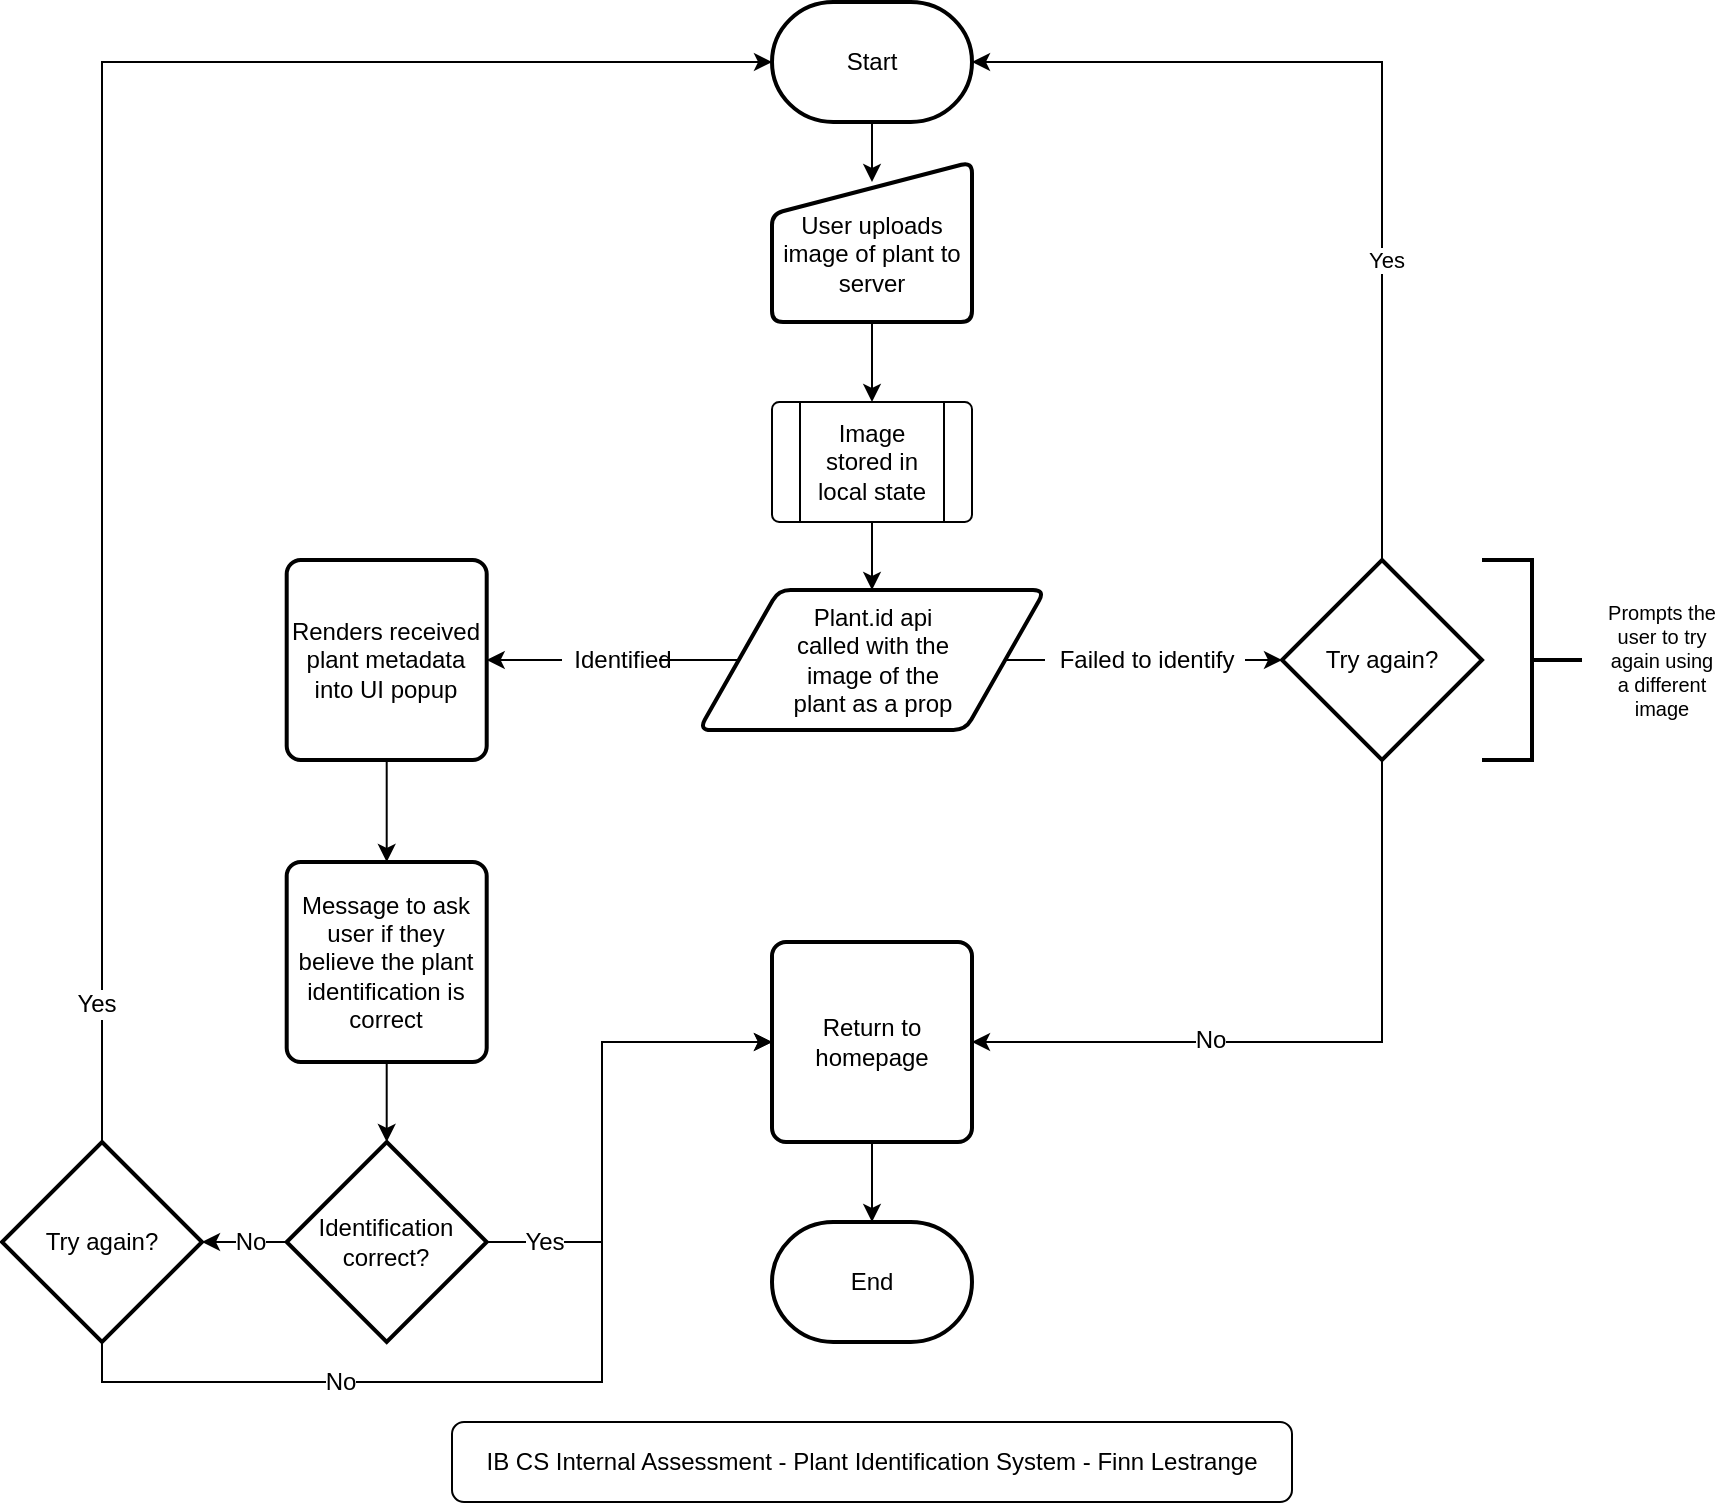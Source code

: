 <mxfile version="15.8.3" type="github">
  <diagram id="MHLL9antqY9xu1P00Trq" name="Page-1">
    <mxGraphModel dx="2370" dy="1175" grid="1" gridSize="10" guides="1" tooltips="1" connect="1" arrows="1" fold="1" page="1" pageScale="1" pageWidth="1169" pageHeight="827" math="0" shadow="0">
      <root>
        <mxCell id="0" />
        <mxCell id="1" parent="0" />
        <mxCell id="odGo4AvadJXL_m75QrnM-1" value="IB CS Internal Assessment - Plant Identification System - Finn Lestrange" style="rounded=1;whiteSpace=wrap;html=1;" parent="1" vertex="1">
          <mxGeometry x="375" y="760" width="420" height="40" as="geometry" />
        </mxCell>
        <mxCell id="odGo4AvadJXL_m75QrnM-4" style="edgeStyle=orthogonalEdgeStyle;rounded=0;orthogonalLoop=1;jettySize=auto;html=1;exitX=0.5;exitY=1;exitDx=0;exitDy=0;exitPerimeter=0;entryX=0.5;entryY=0.125;entryDx=0;entryDy=0;entryPerimeter=0;" parent="1" source="odGo4AvadJXL_m75QrnM-2" target="odGo4AvadJXL_m75QrnM-3" edge="1">
          <mxGeometry relative="1" as="geometry" />
        </mxCell>
        <mxCell id="odGo4AvadJXL_m75QrnM-2" value="Start" style="strokeWidth=2;html=1;shape=mxgraph.flowchart.terminator;whiteSpace=wrap;" parent="1" vertex="1">
          <mxGeometry x="535" y="50" width="100" height="60" as="geometry" />
        </mxCell>
        <mxCell id="odGo4AvadJXL_m75QrnM-6" style="edgeStyle=orthogonalEdgeStyle;rounded=0;orthogonalLoop=1;jettySize=auto;html=1;exitX=0.5;exitY=1;exitDx=0;exitDy=0;entryX=0.5;entryY=0;entryDx=0;entryDy=0;" parent="1" source="odGo4AvadJXL_m75QrnM-3" target="odGo4AvadJXL_m75QrnM-5" edge="1">
          <mxGeometry relative="1" as="geometry" />
        </mxCell>
        <mxCell id="odGo4AvadJXL_m75QrnM-3" value="User uploads image of plant to server" style="html=1;strokeWidth=2;shape=manualInput;whiteSpace=wrap;rounded=1;size=26;arcSize=11;spacingBottom=-11;" parent="1" vertex="1">
          <mxGeometry x="535" y="130" width="100" height="80" as="geometry" />
        </mxCell>
        <mxCell id="odGo4AvadJXL_m75QrnM-8" style="edgeStyle=orthogonalEdgeStyle;rounded=0;orthogonalLoop=1;jettySize=auto;html=1;exitX=0.5;exitY=1;exitDx=0;exitDy=0;entryX=0.5;entryY=0;entryDx=0;entryDy=0;" parent="1" source="odGo4AvadJXL_m75QrnM-5" target="odGo4AvadJXL_m75QrnM-7" edge="1">
          <mxGeometry relative="1" as="geometry" />
        </mxCell>
        <mxCell id="odGo4AvadJXL_m75QrnM-5" value="Image stored in local state" style="verticalLabelPosition=middle;verticalAlign=middle;html=1;shape=process;whiteSpace=wrap;rounded=1;size=0.14;arcSize=6;labelPosition=center;align=center;" parent="1" vertex="1">
          <mxGeometry x="535" y="250" width="100" height="60" as="geometry" />
        </mxCell>
        <mxCell id="odGo4AvadJXL_m75QrnM-10" style="edgeStyle=orthogonalEdgeStyle;rounded=0;orthogonalLoop=1;jettySize=auto;html=1;exitX=0;exitY=0.5;exitDx=0;exitDy=0;startArrow=none;" parent="1" source="odGo4AvadJXL_m75QrnM-13" target="odGo4AvadJXL_m75QrnM-9" edge="1">
          <mxGeometry relative="1" as="geometry" />
        </mxCell>
        <mxCell id="odGo4AvadJXL_m75QrnM-16" style="edgeStyle=orthogonalEdgeStyle;rounded=0;orthogonalLoop=1;jettySize=auto;html=1;exitX=1;exitY=0.5;exitDx=0;exitDy=0;entryX=0;entryY=0.5;entryDx=0;entryDy=0;entryPerimeter=0;startArrow=none;" parent="1" source="odGo4AvadJXL_m75QrnM-17" target="odGo4AvadJXL_m75QrnM-15" edge="1">
          <mxGeometry relative="1" as="geometry" />
        </mxCell>
        <mxCell id="odGo4AvadJXL_m75QrnM-7" value="Plant.id api called with the image of the plant as a prop" style="shape=parallelogram;html=1;strokeWidth=2;perimeter=parallelogramPerimeter;whiteSpace=wrap;rounded=1;arcSize=12;size=0.23;spacing=3;spacingLeft=40;spacingRight=40;" parent="1" vertex="1">
          <mxGeometry x="498.5" y="344" width="173" height="70" as="geometry" />
        </mxCell>
        <mxCell id="FpVm-TqxwQXo_F-n32sO-5" style="edgeStyle=orthogonalEdgeStyle;rounded=0;orthogonalLoop=1;jettySize=auto;html=1;exitX=0.5;exitY=1;exitDx=0;exitDy=0;entryX=0.5;entryY=0;entryDx=0;entryDy=0;fontSize=10;" edge="1" parent="1" source="odGo4AvadJXL_m75QrnM-9" target="FpVm-TqxwQXo_F-n32sO-4">
          <mxGeometry relative="1" as="geometry" />
        </mxCell>
        <mxCell id="odGo4AvadJXL_m75QrnM-9" value="Renders received plant metadata into UI popup" style="rounded=1;whiteSpace=wrap;html=1;absoluteArcSize=1;arcSize=14;strokeWidth=2;" parent="1" vertex="1">
          <mxGeometry x="292.35" y="329" width="100" height="100" as="geometry" />
        </mxCell>
        <mxCell id="odGo4AvadJXL_m75QrnM-20" style="edgeStyle=orthogonalEdgeStyle;rounded=0;orthogonalLoop=1;jettySize=auto;html=1;exitX=0.5;exitY=0;exitDx=0;exitDy=0;exitPerimeter=0;entryX=1;entryY=0.5;entryDx=0;entryDy=0;entryPerimeter=0;" parent="1" source="odGo4AvadJXL_m75QrnM-15" target="odGo4AvadJXL_m75QrnM-2" edge="1">
          <mxGeometry relative="1" as="geometry" />
        </mxCell>
        <mxCell id="odGo4AvadJXL_m75QrnM-21" value="Yes" style="edgeLabel;html=1;align=center;verticalAlign=middle;resizable=0;points=[];" parent="odGo4AvadJXL_m75QrnM-20" vertex="1" connectable="0">
          <mxGeometry x="-0.339" y="-2" relative="1" as="geometry">
            <mxPoint as="offset" />
          </mxGeometry>
        </mxCell>
        <mxCell id="FpVm-TqxwQXo_F-n32sO-16" style="edgeStyle=orthogonalEdgeStyle;rounded=0;orthogonalLoop=1;jettySize=auto;html=1;exitX=0.5;exitY=1;exitDx=0;exitDy=0;exitPerimeter=0;entryX=1;entryY=0.5;entryDx=0;entryDy=0;fontSize=12;" edge="1" parent="1" source="odGo4AvadJXL_m75QrnM-15" target="FpVm-TqxwQXo_F-n32sO-12">
          <mxGeometry relative="1" as="geometry" />
        </mxCell>
        <mxCell id="FpVm-TqxwQXo_F-n32sO-17" value="No" style="edgeLabel;html=1;align=center;verticalAlign=middle;resizable=0;points=[];fontSize=12;" vertex="1" connectable="0" parent="FpVm-TqxwQXo_F-n32sO-16">
          <mxGeometry x="0.311" y="-1" relative="1" as="geometry">
            <mxPoint as="offset" />
          </mxGeometry>
        </mxCell>
        <mxCell id="odGo4AvadJXL_m75QrnM-15" value="Try again?" style="strokeWidth=2;html=1;shape=mxgraph.flowchart.decision;whiteSpace=wrap;" parent="1" vertex="1">
          <mxGeometry x="790" y="329" width="100" height="100" as="geometry" />
        </mxCell>
        <mxCell id="odGo4AvadJXL_m75QrnM-17" value="Failed to identify" style="text;html=1;align=center;verticalAlign=middle;resizable=0;points=[];autosize=1;strokeColor=none;fillColor=none;" parent="1" vertex="1">
          <mxGeometry x="671.5" y="369" width="100" height="20" as="geometry" />
        </mxCell>
        <mxCell id="odGo4AvadJXL_m75QrnM-18" value="" style="edgeStyle=orthogonalEdgeStyle;rounded=0;orthogonalLoop=1;jettySize=auto;html=1;exitX=1;exitY=0.5;exitDx=0;exitDy=0;entryX=0;entryY=0.5;entryDx=0;entryDy=0;entryPerimeter=0;endArrow=none;" parent="1" source="odGo4AvadJXL_m75QrnM-7" target="odGo4AvadJXL_m75QrnM-17" edge="1">
          <mxGeometry relative="1" as="geometry">
            <mxPoint x="651.605" y="379" as="sourcePoint" />
            <mxPoint x="790" y="379" as="targetPoint" />
          </mxGeometry>
        </mxCell>
        <mxCell id="odGo4AvadJXL_m75QrnM-13" value="Identified" style="text;html=1;align=center;verticalAlign=middle;resizable=0;points=[];autosize=1;strokeColor=none;fillColor=none;" parent="1" vertex="1">
          <mxGeometry x="430" y="369" width="60" height="20" as="geometry" />
        </mxCell>
        <mxCell id="odGo4AvadJXL_m75QrnM-19" value="" style="edgeStyle=orthogonalEdgeStyle;rounded=0;orthogonalLoop=1;jettySize=auto;html=1;exitX=0;exitY=0.5;exitDx=0;exitDy=0;endArrow=none;" parent="1" source="odGo4AvadJXL_m75QrnM-7" target="odGo4AvadJXL_m75QrnM-13" edge="1">
          <mxGeometry relative="1" as="geometry">
            <mxPoint x="518.395" y="379" as="sourcePoint" />
            <mxPoint x="340" y="379" as="targetPoint" />
          </mxGeometry>
        </mxCell>
        <mxCell id="odGo4AvadJXL_m75QrnM-22" value="End" style="strokeWidth=2;html=1;shape=mxgraph.flowchart.terminator;whiteSpace=wrap;" parent="1" vertex="1">
          <mxGeometry x="535" y="660" width="100" height="60" as="geometry" />
        </mxCell>
        <mxCell id="FpVm-TqxwQXo_F-n32sO-1" value="" style="strokeWidth=2;html=1;shape=mxgraph.flowchart.annotation_2;align=left;labelPosition=right;pointerEvents=1;fontSize=10;rotation=-180;" vertex="1" parent="1">
          <mxGeometry x="890" y="329" width="50" height="100" as="geometry" />
        </mxCell>
        <mxCell id="FpVm-TqxwQXo_F-n32sO-2" value="Prompts the user to try again using a different image" style="text;html=1;strokeColor=none;fillColor=none;align=center;verticalAlign=middle;whiteSpace=wrap;rounded=0;fontSize=10;" vertex="1" parent="1">
          <mxGeometry x="950" y="364" width="60" height="30" as="geometry" />
        </mxCell>
        <mxCell id="FpVm-TqxwQXo_F-n32sO-7" style="edgeStyle=orthogonalEdgeStyle;rounded=0;orthogonalLoop=1;jettySize=auto;html=1;exitX=0.5;exitY=1;exitDx=0;exitDy=0;entryX=0.5;entryY=0;entryDx=0;entryDy=0;entryPerimeter=0;fontSize=12;" edge="1" parent="1" source="FpVm-TqxwQXo_F-n32sO-4" target="FpVm-TqxwQXo_F-n32sO-6">
          <mxGeometry relative="1" as="geometry" />
        </mxCell>
        <mxCell id="FpVm-TqxwQXo_F-n32sO-4" value="Message to ask user if they believe the plant identification is correct" style="rounded=1;whiteSpace=wrap;html=1;absoluteArcSize=1;arcSize=14;strokeWidth=2;" vertex="1" parent="1">
          <mxGeometry x="292.35" y="480" width="100" height="100" as="geometry" />
        </mxCell>
        <mxCell id="FpVm-TqxwQXo_F-n32sO-11" style="edgeStyle=orthogonalEdgeStyle;rounded=0;orthogonalLoop=1;jettySize=auto;html=1;exitX=0;exitY=0.5;exitDx=0;exitDy=0;exitPerimeter=0;fontSize=12;" edge="1" parent="1" source="FpVm-TqxwQXo_F-n32sO-6" target="FpVm-TqxwQXo_F-n32sO-8">
          <mxGeometry relative="1" as="geometry" />
        </mxCell>
        <mxCell id="FpVm-TqxwQXo_F-n32sO-19" value="No" style="edgeLabel;html=1;align=center;verticalAlign=middle;resizable=0;points=[];fontSize=12;" vertex="1" connectable="0" parent="FpVm-TqxwQXo_F-n32sO-11">
          <mxGeometry x="-0.095" relative="1" as="geometry">
            <mxPoint as="offset" />
          </mxGeometry>
        </mxCell>
        <mxCell id="FpVm-TqxwQXo_F-n32sO-13" style="edgeStyle=orthogonalEdgeStyle;rounded=0;orthogonalLoop=1;jettySize=auto;html=1;exitX=1;exitY=0.5;exitDx=0;exitDy=0;exitPerimeter=0;entryX=0;entryY=0.5;entryDx=0;entryDy=0;fontSize=12;" edge="1" parent="1" source="FpVm-TqxwQXo_F-n32sO-6" target="FpVm-TqxwQXo_F-n32sO-12">
          <mxGeometry relative="1" as="geometry">
            <Array as="points">
              <mxPoint x="450" y="670" />
              <mxPoint x="450" y="570" />
            </Array>
          </mxGeometry>
        </mxCell>
        <mxCell id="FpVm-TqxwQXo_F-n32sO-18" value="Yes" style="edgeLabel;html=1;align=center;verticalAlign=middle;resizable=0;points=[];fontSize=12;" vertex="1" connectable="0" parent="FpVm-TqxwQXo_F-n32sO-13">
          <mxGeometry x="-0.594" y="-1" relative="1" as="geometry">
            <mxPoint x="-21" y="-1" as="offset" />
          </mxGeometry>
        </mxCell>
        <mxCell id="FpVm-TqxwQXo_F-n32sO-6" value="Identification&lt;br&gt;correct?" style="strokeWidth=2;html=1;shape=mxgraph.flowchart.decision;whiteSpace=wrap;fontSize=12;" vertex="1" parent="1">
          <mxGeometry x="292.35" y="620" width="100" height="100" as="geometry" />
        </mxCell>
        <mxCell id="FpVm-TqxwQXo_F-n32sO-10" style="edgeStyle=orthogonalEdgeStyle;rounded=0;orthogonalLoop=1;jettySize=auto;html=1;exitX=0.5;exitY=0;exitDx=0;exitDy=0;exitPerimeter=0;entryX=0;entryY=0.5;entryDx=0;entryDy=0;entryPerimeter=0;fontSize=12;" edge="1" parent="1" source="FpVm-TqxwQXo_F-n32sO-8" target="odGo4AvadJXL_m75QrnM-2">
          <mxGeometry relative="1" as="geometry" />
        </mxCell>
        <mxCell id="FpVm-TqxwQXo_F-n32sO-21" value="Yes" style="edgeLabel;html=1;align=center;verticalAlign=middle;resizable=0;points=[];fontSize=12;" vertex="1" connectable="0" parent="FpVm-TqxwQXo_F-n32sO-10">
          <mxGeometry x="-0.841" y="3" relative="1" as="geometry">
            <mxPoint as="offset" />
          </mxGeometry>
        </mxCell>
        <mxCell id="FpVm-TqxwQXo_F-n32sO-14" style="edgeStyle=orthogonalEdgeStyle;rounded=0;orthogonalLoop=1;jettySize=auto;html=1;exitX=0.5;exitY=1;exitDx=0;exitDy=0;exitPerimeter=0;entryX=0;entryY=0.5;entryDx=0;entryDy=0;fontSize=12;" edge="1" parent="1" source="FpVm-TqxwQXo_F-n32sO-8" target="FpVm-TqxwQXo_F-n32sO-12">
          <mxGeometry relative="1" as="geometry">
            <Array as="points">
              <mxPoint x="200" y="740" />
              <mxPoint x="450" y="740" />
              <mxPoint x="450" y="570" />
            </Array>
          </mxGeometry>
        </mxCell>
        <mxCell id="FpVm-TqxwQXo_F-n32sO-20" value="No" style="edgeLabel;html=1;align=center;verticalAlign=middle;resizable=0;points=[];fontSize=12;" vertex="1" connectable="0" parent="FpVm-TqxwQXo_F-n32sO-14">
          <mxGeometry x="-0.471" relative="1" as="geometry">
            <mxPoint as="offset" />
          </mxGeometry>
        </mxCell>
        <mxCell id="FpVm-TqxwQXo_F-n32sO-8" value="Try again?" style="strokeWidth=2;html=1;shape=mxgraph.flowchart.decision;whiteSpace=wrap;fontSize=12;" vertex="1" parent="1">
          <mxGeometry x="150" y="620" width="100" height="100" as="geometry" />
        </mxCell>
        <mxCell id="FpVm-TqxwQXo_F-n32sO-15" style="edgeStyle=orthogonalEdgeStyle;rounded=0;orthogonalLoop=1;jettySize=auto;html=1;exitX=0.5;exitY=1;exitDx=0;exitDy=0;entryX=0.5;entryY=0;entryDx=0;entryDy=0;entryPerimeter=0;fontSize=12;" edge="1" parent="1" source="FpVm-TqxwQXo_F-n32sO-12" target="odGo4AvadJXL_m75QrnM-22">
          <mxGeometry relative="1" as="geometry" />
        </mxCell>
        <mxCell id="FpVm-TqxwQXo_F-n32sO-12" value="Return to homepage" style="rounded=1;whiteSpace=wrap;html=1;absoluteArcSize=1;arcSize=14;strokeWidth=2;fontSize=12;" vertex="1" parent="1">
          <mxGeometry x="535" y="520" width="100" height="100" as="geometry" />
        </mxCell>
      </root>
    </mxGraphModel>
  </diagram>
</mxfile>
